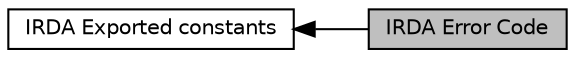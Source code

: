 digraph "IRDA Error Code"
{
  edge [fontname="Helvetica",fontsize="10",labelfontname="Helvetica",labelfontsize="10"];
  node [fontname="Helvetica",fontsize="10",shape=record];
  rankdir=LR;
  Node1 [label="IRDA Exported constants",height=0.2,width=0.4,color="black", fillcolor="white", style="filled",URL="$group___i_r_d_a___exported___constants.html",tooltip="IRDA Configuration enumeration values definition. "];
  Node0 [label="IRDA Error Code",height=0.2,width=0.4,color="black", fillcolor="grey75", style="filled", fontcolor="black"];
  Node1->Node0 [shape=plaintext, dir="back", style="solid"];
}
